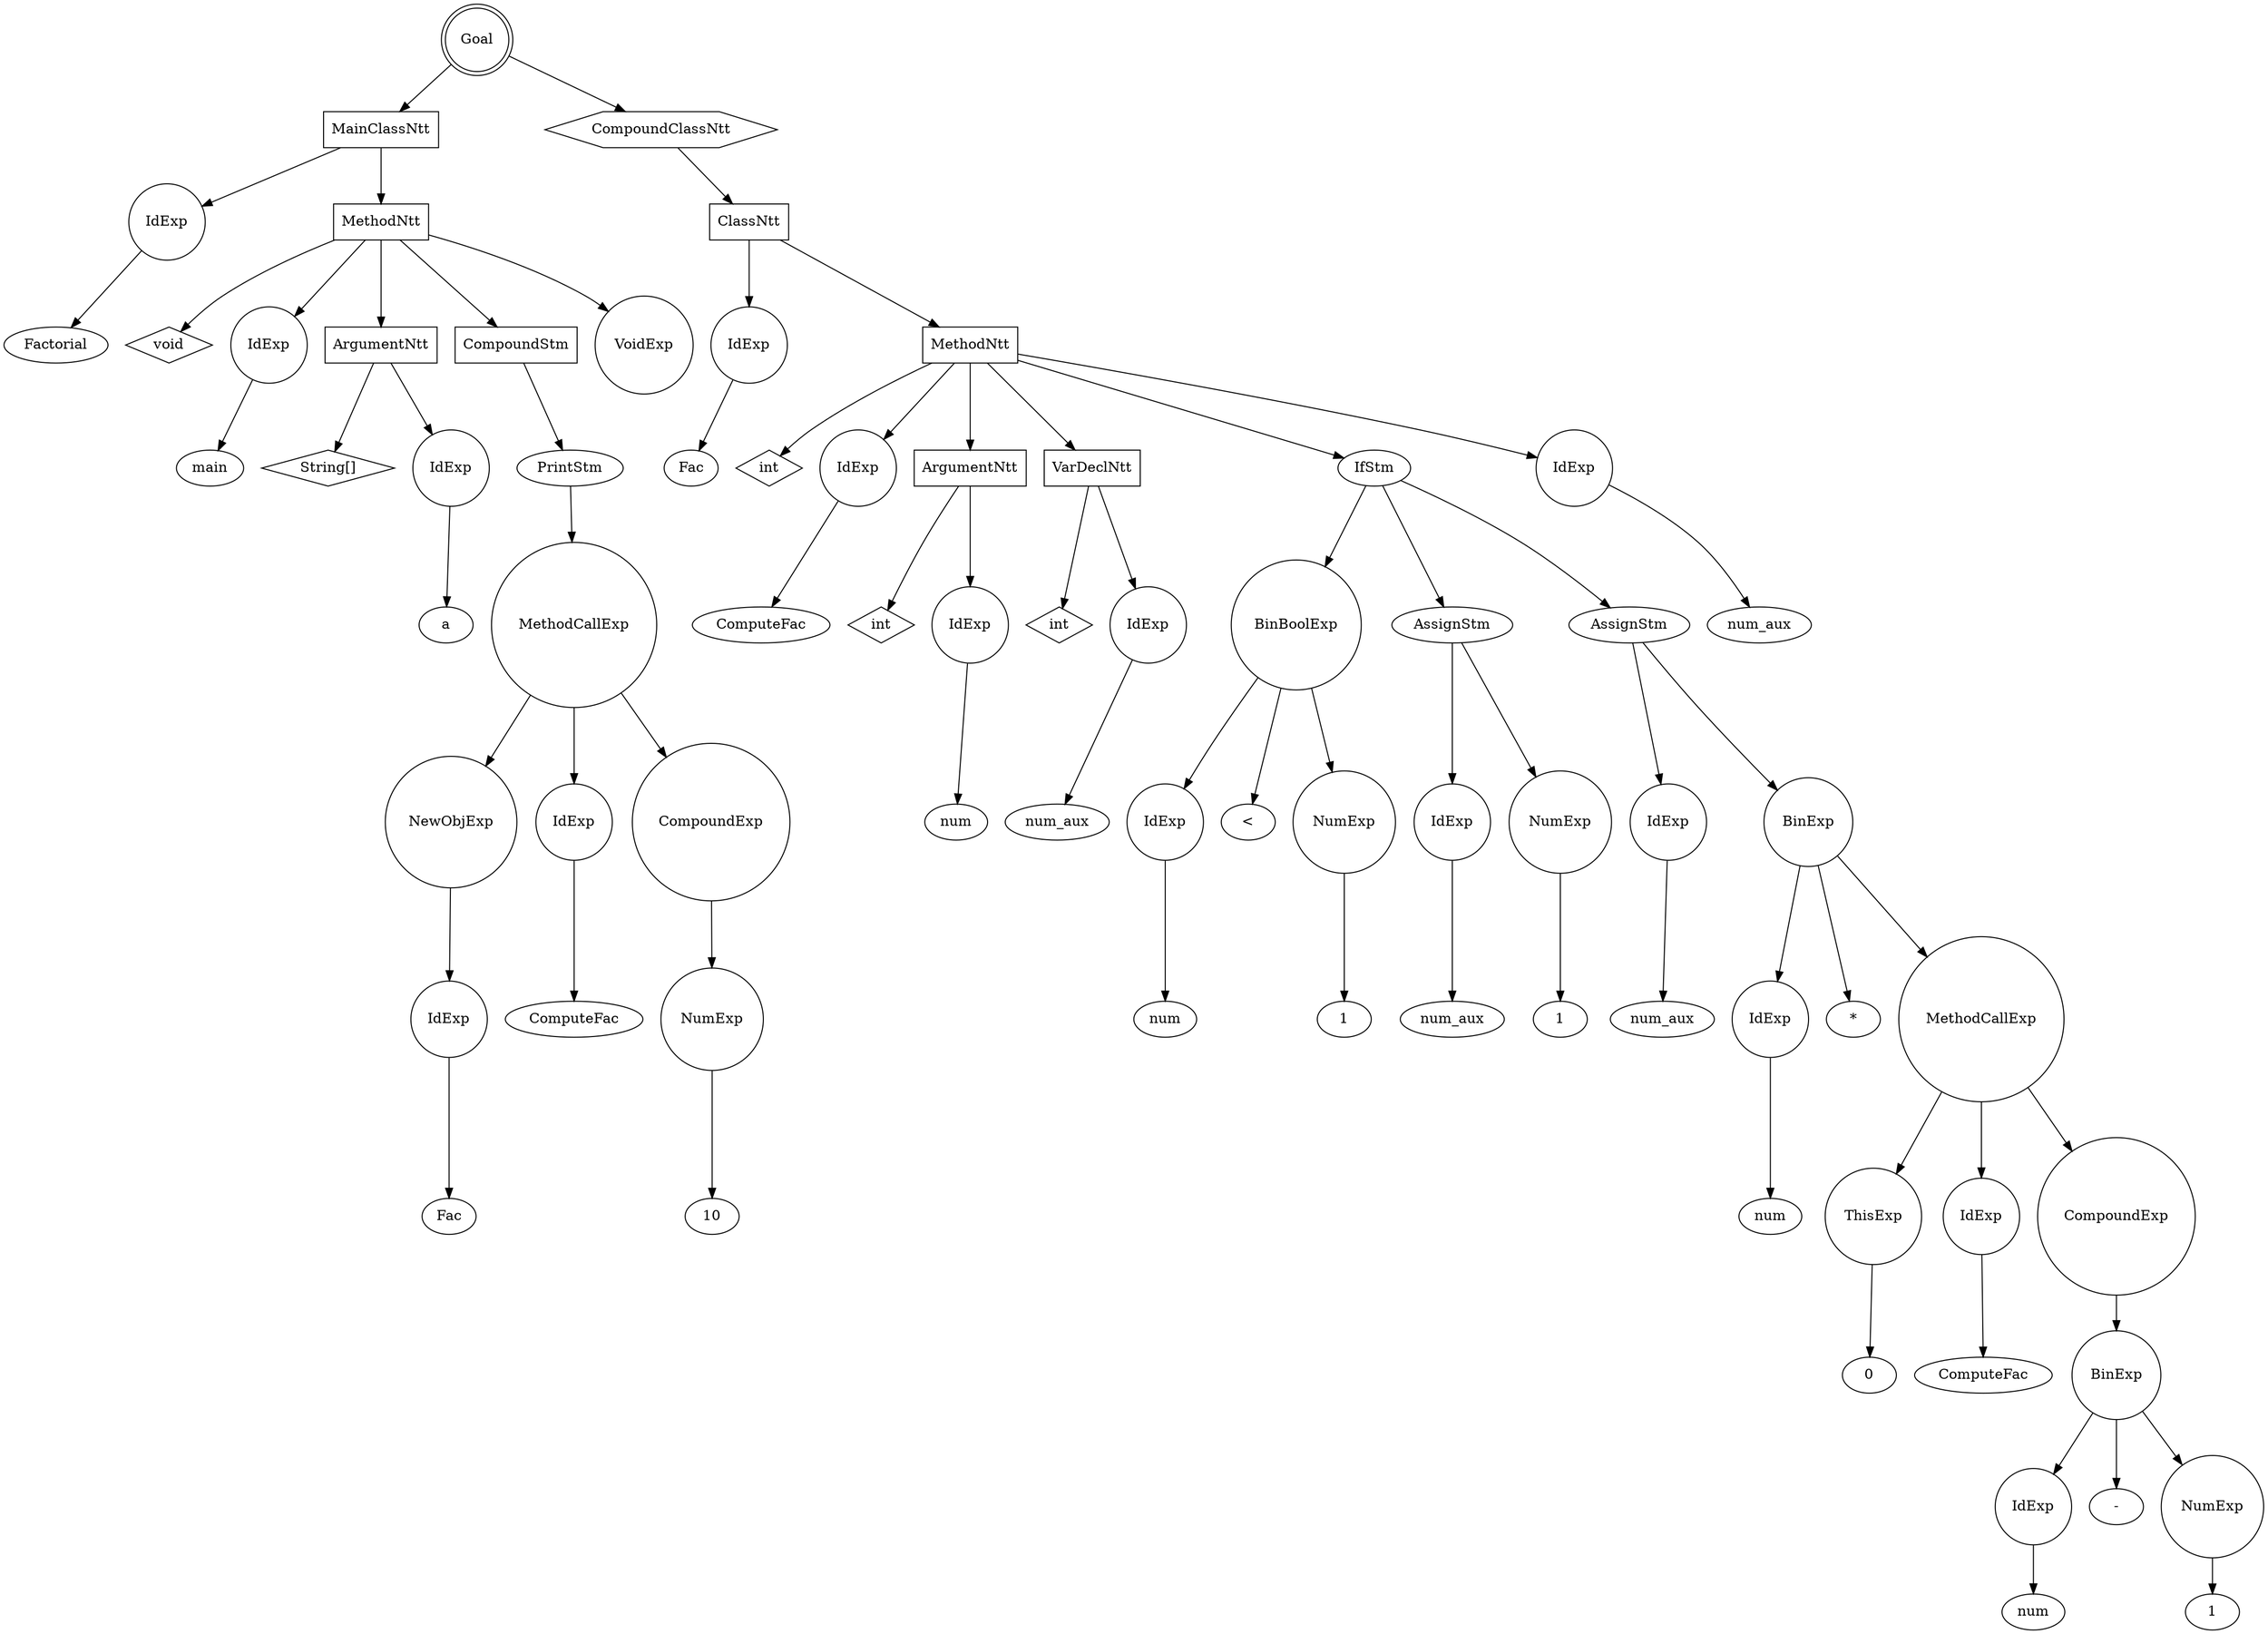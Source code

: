 digraph my_graph {
-1262481216;
-1262481216[label = "Goal", shape = "doublecircle"];
-1262481216->-1262483760;
-1262483760[label = "MainClassNtt", shape = "box"];
-1262483760->-1262482752
-1262482752[label = "IdExp", shape = "circle"];
-1262482752->-1074513808;
-1074513808[label = "Factorial"];
-1262483760->-1251997616;
-1251997616[label = "MethodNtt", shape = "box"];
-1251997616->-1262483808;
-1262483808[label = "void", shape = "diamond" ];
-1251997616->-1262483856
-1262483856[label = "IdExp", shape = "circle"];
-1262483856->-1074513916;
-1074513916[label = "main"];
-1251997616->-1262484000;
-1262484000[label = "ArgumentNtt", shape = "box"];
-1262484000->-1262483952;
-1262483952[label = "String[]", shape = "diamond" ];
-1262484000->-1262482944
-1262482944[label = "IdExp", shape = "circle"];
-1262482944->-1074514024;
-1074514024[label = "a"];
-1251997616->-1262483712;
-1262483712[label = "CompoundStm", shape = "polygon"];
-1262483712->-1260387216;
-1260387216[label = "PrintStm", shape = "ellipse"];
-1260387216->-1262483616
-1262483616[label = "MethodCallExp", shape = "circle"];
-1262483616->-1262483184
-1262483184[label = "NewObjExp", shape = "circle"];
-1262483184->-1262483088
-1262483088[label = "IdExp", shape = "circle"];
-1262483088->-1074514356;
-1074514356[label = "Fac"];
-1262483616->-1262483328
-1262483328[label = "IdExp", shape = "circle"];
-1262483328->-1074514240;
-1074514240[label = "ComputeFac"];
-1262483616->-1262483520;
-1262483520[label = "CompoundExp", shape = "circle"];
-1262483520->-1262483424
-1262483424[label = "NumExp", shape = "circle"];
-1262483424->-1262483423;
-1262483423[label = "10"];
-1251997616->-1260387312
-1260387312[label = "VoidExp", shape = "circle"];
-1262481216->-1262481168;
-1262481168[label = "CompoundClassNtt", shape = "hexagon"];
-1262481168->-1262481120;
-1262481120[label = "ClassNtt", shape = "box"];
-1262481120->-1262484288
-1262484288[label = "IdExp", shape = "circle"];
-1262484288->-1074513900;
-1074513900[label = "Fac"];
-1262481120->-1251997872;
-1251997872[label = "MethodNtt", shape = "box"];
-1251997872->-1262484384;
-1262484384[label = "int", shape = "diamond" ];
-1251997872->-1262484480
-1262484480[label = "IdExp", shape = "circle"];
-1262484480->-1074514008;
-1074514008[label = "ComputeFac"];
-1251997872->-1262484768;
-1262484768[label = "ArgumentNtt", shape = "box"];
-1262484768->-1262484576;
-1262484576[label = "int", shape = "diamond" ];
-1262484768->-1262484672
-1262484672[label = "IdExp", shape = "circle"];
-1262484672->-1074514116;
-1074514116[label = "num"];
-1251997872->-1262485056;
-1262485056[label = "VarDeclNtt", shape = "box"];
-1262485056->-1262484864;
-1262484864[label = "int", shape = "diamond" ];
-1262485056->-1262484960
-1262484960[label = "IdExp", shape = "circle"];
-1262484960->-1074514112;
-1074514112[label = "num_aux"];
-1251997872->-1262480832;
-1262480832[label = "IfStm", shape = "ellipse"];
-1262480832->-1262485392;
-1262485392[label = "BinBoolExp", shape = "circle"];
-1262485392->-1262485200
-1262485200[label = "IdExp", shape = "circle"];
-1262485200->-1074514220;
-1074514220[label = "num"];
-1262485392->-1262485391;
-1262485391[label = "<" ];
-1262485392->-1262485296
-1262485296[label = "NumExp", shape = "circle"];
-1262485296->-1262485295;
-1262485295[label = "1"];
-1262480832->-1262479584;
-1262479584[label = "AssignStm", shape = "ellipse"];
-1262479584->-1262479392
-1262479392[label = "IdExp", shape = "circle"];
-1262479392->-1074514216;
-1074514216[label = "num_aux"];
-1262479584->-1262479488
-1262479488[label = "NumExp", shape = "circle"];
-1262479488->-1262479487;
-1262479487[label = "1"];
-1262480832->-1262480784;
-1262480784[label = "AssignStm", shape = "ellipse"];
-1262480784->-1262479680
-1262479680[label = "IdExp", shape = "circle"];
-1262479680->-1074514212;
-1074514212[label = "num_aux"];
-1262480784->-1262480688;
-1262480688[label = "BinExp", shape = "circle"];
-1262480688->-1262479824
-1262479824[label = "IdExp", shape = "circle"];
-1262479824->-1074514320;
-1074514320[label = "num"];
-1262480688->-1262480687;
-1262480687[label = "*" ];
-1262480688->-1262480592
-1262480592[label = "MethodCallExp", shape = "circle"];
-1262480592->-1262479920
-1262479920[label = "ThisExp", shape = "circle"];
-1262479920->-1262479919;
-1262479919[label = "0"];
-1262480592->-1262480064
-1262480064[label = "IdExp", shape = "circle"];
-1262480064->-1074514428;
-1074514428[label = "ComputeFac"];
-1262480592->-1262480496;
-1262480496[label = "CompoundExp", shape = "circle"];
-1262480496->-1262480400;
-1262480400[label = "BinExp", shape = "circle"];
-1262480400->-1262480208
-1262480208[label = "IdExp", shape = "circle"];
-1262480208->-1074514648;
-1074514648[label = "num"];
-1262480400->-1262480399;
-1262480399[label = "-" ];
-1262480400->-1262480304
-1262480304[label = "NumExp", shape = "circle"];
-1262480304->-1262480303;
-1262480303[label = "1"];
-1251997872->-1262480976
-1262480976[label = "IdExp", shape = "circle"];
-1262480976->-1074513972;
-1074513972[label = "num_aux"];

}
